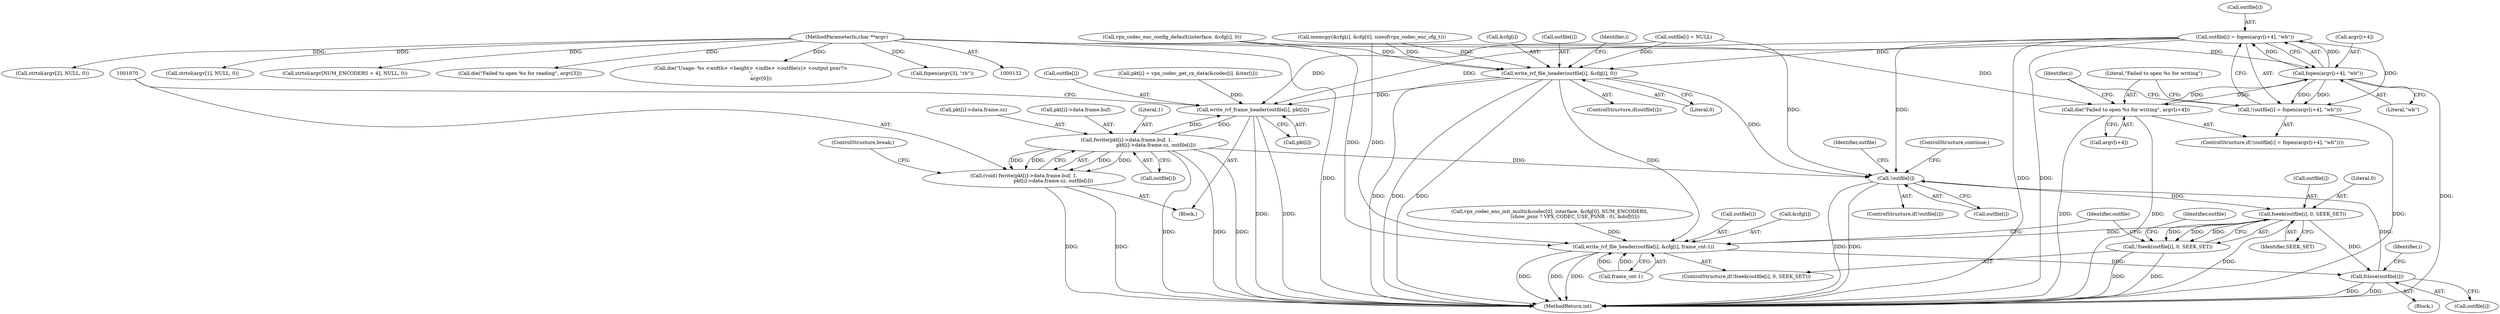 digraph "0_Android_5a9753fca56f0eeb9f61e342b2fccffc364f9426_22@array" {
"1000273" [label="(Call,outfile[i] = fopen(argv[i+4], \"wb\"))"];
"1000277" [label="(Call,fopen(argv[i+4], \"wb\"))"];
"1000284" [label="(Call,die(\"Failed to open %s for writing\", argv[i+4]))"];
"1000134" [label="(MethodParameterIn,char **argv)"];
"1000272" [label="(Call,!(outfile[i] = fopen(argv[i+4], \"wb\")))"];
"1000707" [label="(Call,write_ivf_file_header(outfile[i], &cfg[i], 0))"];
"1001062" [label="(Call,write_ivf_frame_header(outfile[i], pkt[i]))"];
"1001071" [label="(Call,fwrite(pkt[i]->data.frame.buf, 1,\n                                      pkt[i]->data.frame.sz, outfile[i]))"];
"1001069" [label="(Call,(void) fwrite(pkt[i]->data.frame.buf, 1,\n                                      pkt[i]->data.frame.sz, outfile[i]))"];
"1001264" [label="(Call,!outfile[i])"];
"1001271" [label="(Call,fseek(outfile[i], 0, SEEK_SET))"];
"1001270" [label="(Call,!fseek(outfile[i], 0, SEEK_SET))"];
"1001277" [label="(Call,write_ivf_file_header(outfile[i], &cfg[i], frame_cnt-1))"];
"1001288" [label="(Call,fclose(outfile[i]))"];
"1001268" [label="(ControlStructure,continue;)"];
"1000284" [label="(Call,die(\"Failed to open %s for writing\", argv[i+4]))"];
"1001062" [label="(Call,write_ivf_frame_header(outfile[i], pkt[i]))"];
"1000274" [label="(Call,outfile[i])"];
"1001060" [label="(Block,)"];
"1000277" [label="(Call,fopen(argv[i+4], \"wb\"))"];
"1000707" [label="(Call,write_ivf_file_header(outfile[i], &cfg[i], 0))"];
"1001263" [label="(ControlStructure,if(!outfile[i]))"];
"1001082" [label="(Call,pkt[i]->data.frame.sz)"];
"1001094" [label="(ControlStructure,break;)"];
"1000491" [label="(Call,memcpy(&cfg[i], &cfg[0], sizeof(vpx_codec_enc_cfg_t)))"];
"1000273" [label="(Call,outfile[i] = fopen(argv[i+4], \"wb\"))"];
"1000278" [label="(Call,argv[i+4])"];
"1000272" [label="(Call,!(outfile[i] = fopen(argv[i+4], \"wb\")))"];
"1000711" [label="(Call,&cfg[i])"];
"1001277" [label="(Call,write_ivf_file_header(outfile[i], &cfg[i], frame_cnt-1))"];
"1000134" [label="(MethodParameterIn,char **argv)"];
"1001072" [label="(Call,pkt[i]->data.frame.buf)"];
"1000209" [label="(Call,strtol(argv[2], NULL, 0))"];
"1001290" [label="(Identifier,outfile)"];
"1000201" [label="(Call,strtol(argv[1], NULL, 0))"];
"1001278" [label="(Call,outfile[i])"];
"1001272" [label="(Call,outfile[i])"];
"1000703" [label="(ControlStructure,if(outfile[i]))"];
"1001091" [label="(Call,outfile[i])"];
"1000315" [label="(Call,vpx_codec_enc_config_default(interface, &cfg[i], 0))"];
"1001279" [label="(Identifier,outfile)"];
"1001037" [label="(Call,pkt[i] = vpx_codec_get_cx_data(&codec[i], &iter[i]))"];
"1000293" [label="(Call,strtol(argv[NUM_ENCODERS + 4], NULL, 0))"];
"1000715" [label="(Literal,0)"];
"1001289" [label="(Call,outfile[i])"];
"1000285" [label="(Literal,\"Failed to open %s for writing\")"];
"1001269" [label="(ControlStructure,if(!fseek(outfile[i], 0, SEEK_SET)))"];
"1001273" [label="(Identifier,outfile)"];
"1001296" [label="(MethodReturn,int)"];
"1001194" [label="(Block,)"];
"1001066" [label="(Call,pkt[i])"];
"1001270" [label="(Call,!fseek(outfile[i], 0, SEEK_SET))"];
"1001264" [label="(Call,!outfile[i])"];
"1000265" [label="(Call,outfile[i] = NULL)"];
"1001275" [label="(Literal,0)"];
"1000271" [label="(ControlStructure,if(!(outfile[i] = fopen(argv[i+4], \"wb\"))))"];
"1001193" [label="(Identifier,i)"];
"1000283" [label="(Literal,\"wb\")"];
"1001285" [label="(Call,frame_cnt-1)"];
"1001281" [label="(Call,&cfg[i])"];
"1000244" [label="(Call,die(\"Failed to open %s for reading\", argv[3]))"];
"1001081" [label="(Literal,1)"];
"1000190" [label="(Call,die(\"Usage: %s <width> <height> <infile> <outfile(s)> <output psnr?>\n\",\n             argv[0]))"];
"1001288" [label="(Call,fclose(outfile[i]))"];
"1001271" [label="(Call,fseek(outfile[i], 0, SEEK_SET))"];
"1001276" [label="(Identifier,SEEK_SET)"];
"1001071" [label="(Call,fwrite(pkt[i]->data.frame.buf, 1,\n                                      pkt[i]->data.frame.sz, outfile[i]))"];
"1001063" [label="(Call,outfile[i])"];
"1001069" [label="(Call,(void) fwrite(pkt[i]->data.frame.buf, 1,\n                                      pkt[i]->data.frame.sz, outfile[i]))"];
"1000257" [label="(Identifier,i)"];
"1000708" [label="(Call,outfile[i])"];
"1000702" [label="(Identifier,i)"];
"1001265" [label="(Call,outfile[i])"];
"1000286" [label="(Call,argv[i+4])"];
"1000717" [label="(Call,vpx_codec_enc_init_multi(&codec[0], interface, &cfg[0], NUM_ENCODERS,\n                                 (show_psnr ? VPX_CODEC_USE_PSNR : 0), &dsf[0]))"];
"1000239" [label="(Call,fopen(argv[3], \"rb\"))"];
"1000273" -> "1000272"  [label="AST: "];
"1000273" -> "1000277"  [label="CFG: "];
"1000274" -> "1000273"  [label="AST: "];
"1000277" -> "1000273"  [label="AST: "];
"1000272" -> "1000273"  [label="CFG: "];
"1000273" -> "1001296"  [label="DDG: "];
"1000273" -> "1001296"  [label="DDG: "];
"1000273" -> "1000272"  [label="DDG: "];
"1000277" -> "1000273"  [label="DDG: "];
"1000277" -> "1000273"  [label="DDG: "];
"1000273" -> "1000707"  [label="DDG: "];
"1000273" -> "1001062"  [label="DDG: "];
"1000273" -> "1001264"  [label="DDG: "];
"1000277" -> "1000283"  [label="CFG: "];
"1000278" -> "1000277"  [label="AST: "];
"1000283" -> "1000277"  [label="AST: "];
"1000277" -> "1001296"  [label="DDG: "];
"1000277" -> "1000272"  [label="DDG: "];
"1000277" -> "1000272"  [label="DDG: "];
"1000284" -> "1000277"  [label="DDG: "];
"1000134" -> "1000277"  [label="DDG: "];
"1000277" -> "1000284"  [label="DDG: "];
"1000284" -> "1000271"  [label="AST: "];
"1000284" -> "1000286"  [label="CFG: "];
"1000285" -> "1000284"  [label="AST: "];
"1000286" -> "1000284"  [label="AST: "];
"1000257" -> "1000284"  [label="CFG: "];
"1000284" -> "1001296"  [label="DDG: "];
"1000284" -> "1001296"  [label="DDG: "];
"1000134" -> "1000284"  [label="DDG: "];
"1000134" -> "1000132"  [label="AST: "];
"1000134" -> "1001296"  [label="DDG: "];
"1000134" -> "1000190"  [label="DDG: "];
"1000134" -> "1000201"  [label="DDG: "];
"1000134" -> "1000209"  [label="DDG: "];
"1000134" -> "1000239"  [label="DDG: "];
"1000134" -> "1000244"  [label="DDG: "];
"1000134" -> "1000293"  [label="DDG: "];
"1000272" -> "1000271"  [label="AST: "];
"1000285" -> "1000272"  [label="CFG: "];
"1000257" -> "1000272"  [label="CFG: "];
"1000272" -> "1001296"  [label="DDG: "];
"1000707" -> "1000703"  [label="AST: "];
"1000707" -> "1000715"  [label="CFG: "];
"1000708" -> "1000707"  [label="AST: "];
"1000711" -> "1000707"  [label="AST: "];
"1000715" -> "1000707"  [label="AST: "];
"1000702" -> "1000707"  [label="CFG: "];
"1000707" -> "1001296"  [label="DDG: "];
"1000707" -> "1001296"  [label="DDG: "];
"1000707" -> "1001296"  [label="DDG: "];
"1000265" -> "1000707"  [label="DDG: "];
"1000491" -> "1000707"  [label="DDG: "];
"1000491" -> "1000707"  [label="DDG: "];
"1000315" -> "1000707"  [label="DDG: "];
"1000707" -> "1001062"  [label="DDG: "];
"1000707" -> "1001264"  [label="DDG: "];
"1000707" -> "1001277"  [label="DDG: "];
"1001062" -> "1001060"  [label="AST: "];
"1001062" -> "1001066"  [label="CFG: "];
"1001063" -> "1001062"  [label="AST: "];
"1001066" -> "1001062"  [label="AST: "];
"1001070" -> "1001062"  [label="CFG: "];
"1001062" -> "1001296"  [label="DDG: "];
"1001062" -> "1001296"  [label="DDG: "];
"1000265" -> "1001062"  [label="DDG: "];
"1001071" -> "1001062"  [label="DDG: "];
"1001037" -> "1001062"  [label="DDG: "];
"1001062" -> "1001071"  [label="DDG: "];
"1001071" -> "1001069"  [label="AST: "];
"1001071" -> "1001091"  [label="CFG: "];
"1001072" -> "1001071"  [label="AST: "];
"1001081" -> "1001071"  [label="AST: "];
"1001082" -> "1001071"  [label="AST: "];
"1001091" -> "1001071"  [label="AST: "];
"1001069" -> "1001071"  [label="CFG: "];
"1001071" -> "1001296"  [label="DDG: "];
"1001071" -> "1001296"  [label="DDG: "];
"1001071" -> "1001296"  [label="DDG: "];
"1001071" -> "1001069"  [label="DDG: "];
"1001071" -> "1001069"  [label="DDG: "];
"1001071" -> "1001069"  [label="DDG: "];
"1001071" -> "1001069"  [label="DDG: "];
"1001071" -> "1001264"  [label="DDG: "];
"1001069" -> "1001060"  [label="AST: "];
"1001070" -> "1001069"  [label="AST: "];
"1001094" -> "1001069"  [label="CFG: "];
"1001069" -> "1001296"  [label="DDG: "];
"1001069" -> "1001296"  [label="DDG: "];
"1001264" -> "1001263"  [label="AST: "];
"1001264" -> "1001265"  [label="CFG: "];
"1001265" -> "1001264"  [label="AST: "];
"1001268" -> "1001264"  [label="CFG: "];
"1001273" -> "1001264"  [label="CFG: "];
"1001264" -> "1001296"  [label="DDG: "];
"1001264" -> "1001296"  [label="DDG: "];
"1000265" -> "1001264"  [label="DDG: "];
"1001288" -> "1001264"  [label="DDG: "];
"1001264" -> "1001271"  [label="DDG: "];
"1001271" -> "1001270"  [label="AST: "];
"1001271" -> "1001276"  [label="CFG: "];
"1001272" -> "1001271"  [label="AST: "];
"1001275" -> "1001271"  [label="AST: "];
"1001276" -> "1001271"  [label="AST: "];
"1001270" -> "1001271"  [label="CFG: "];
"1001271" -> "1001296"  [label="DDG: "];
"1001271" -> "1001270"  [label="DDG: "];
"1001271" -> "1001270"  [label="DDG: "];
"1001271" -> "1001270"  [label="DDG: "];
"1001271" -> "1001277"  [label="DDG: "];
"1001271" -> "1001288"  [label="DDG: "];
"1001270" -> "1001269"  [label="AST: "];
"1001279" -> "1001270"  [label="CFG: "];
"1001290" -> "1001270"  [label="CFG: "];
"1001270" -> "1001296"  [label="DDG: "];
"1001270" -> "1001296"  [label="DDG: "];
"1001277" -> "1001269"  [label="AST: "];
"1001277" -> "1001285"  [label="CFG: "];
"1001278" -> "1001277"  [label="AST: "];
"1001281" -> "1001277"  [label="AST: "];
"1001285" -> "1001277"  [label="AST: "];
"1001290" -> "1001277"  [label="CFG: "];
"1001277" -> "1001296"  [label="DDG: "];
"1001277" -> "1001296"  [label="DDG: "];
"1001277" -> "1001296"  [label="DDG: "];
"1000491" -> "1001277"  [label="DDG: "];
"1000717" -> "1001277"  [label="DDG: "];
"1000315" -> "1001277"  [label="DDG: "];
"1001285" -> "1001277"  [label="DDG: "];
"1001285" -> "1001277"  [label="DDG: "];
"1001277" -> "1001288"  [label="DDG: "];
"1001288" -> "1001194"  [label="AST: "];
"1001288" -> "1001289"  [label="CFG: "];
"1001289" -> "1001288"  [label="AST: "];
"1001193" -> "1001288"  [label="CFG: "];
"1001288" -> "1001296"  [label="DDG: "];
"1001288" -> "1001296"  [label="DDG: "];
}
